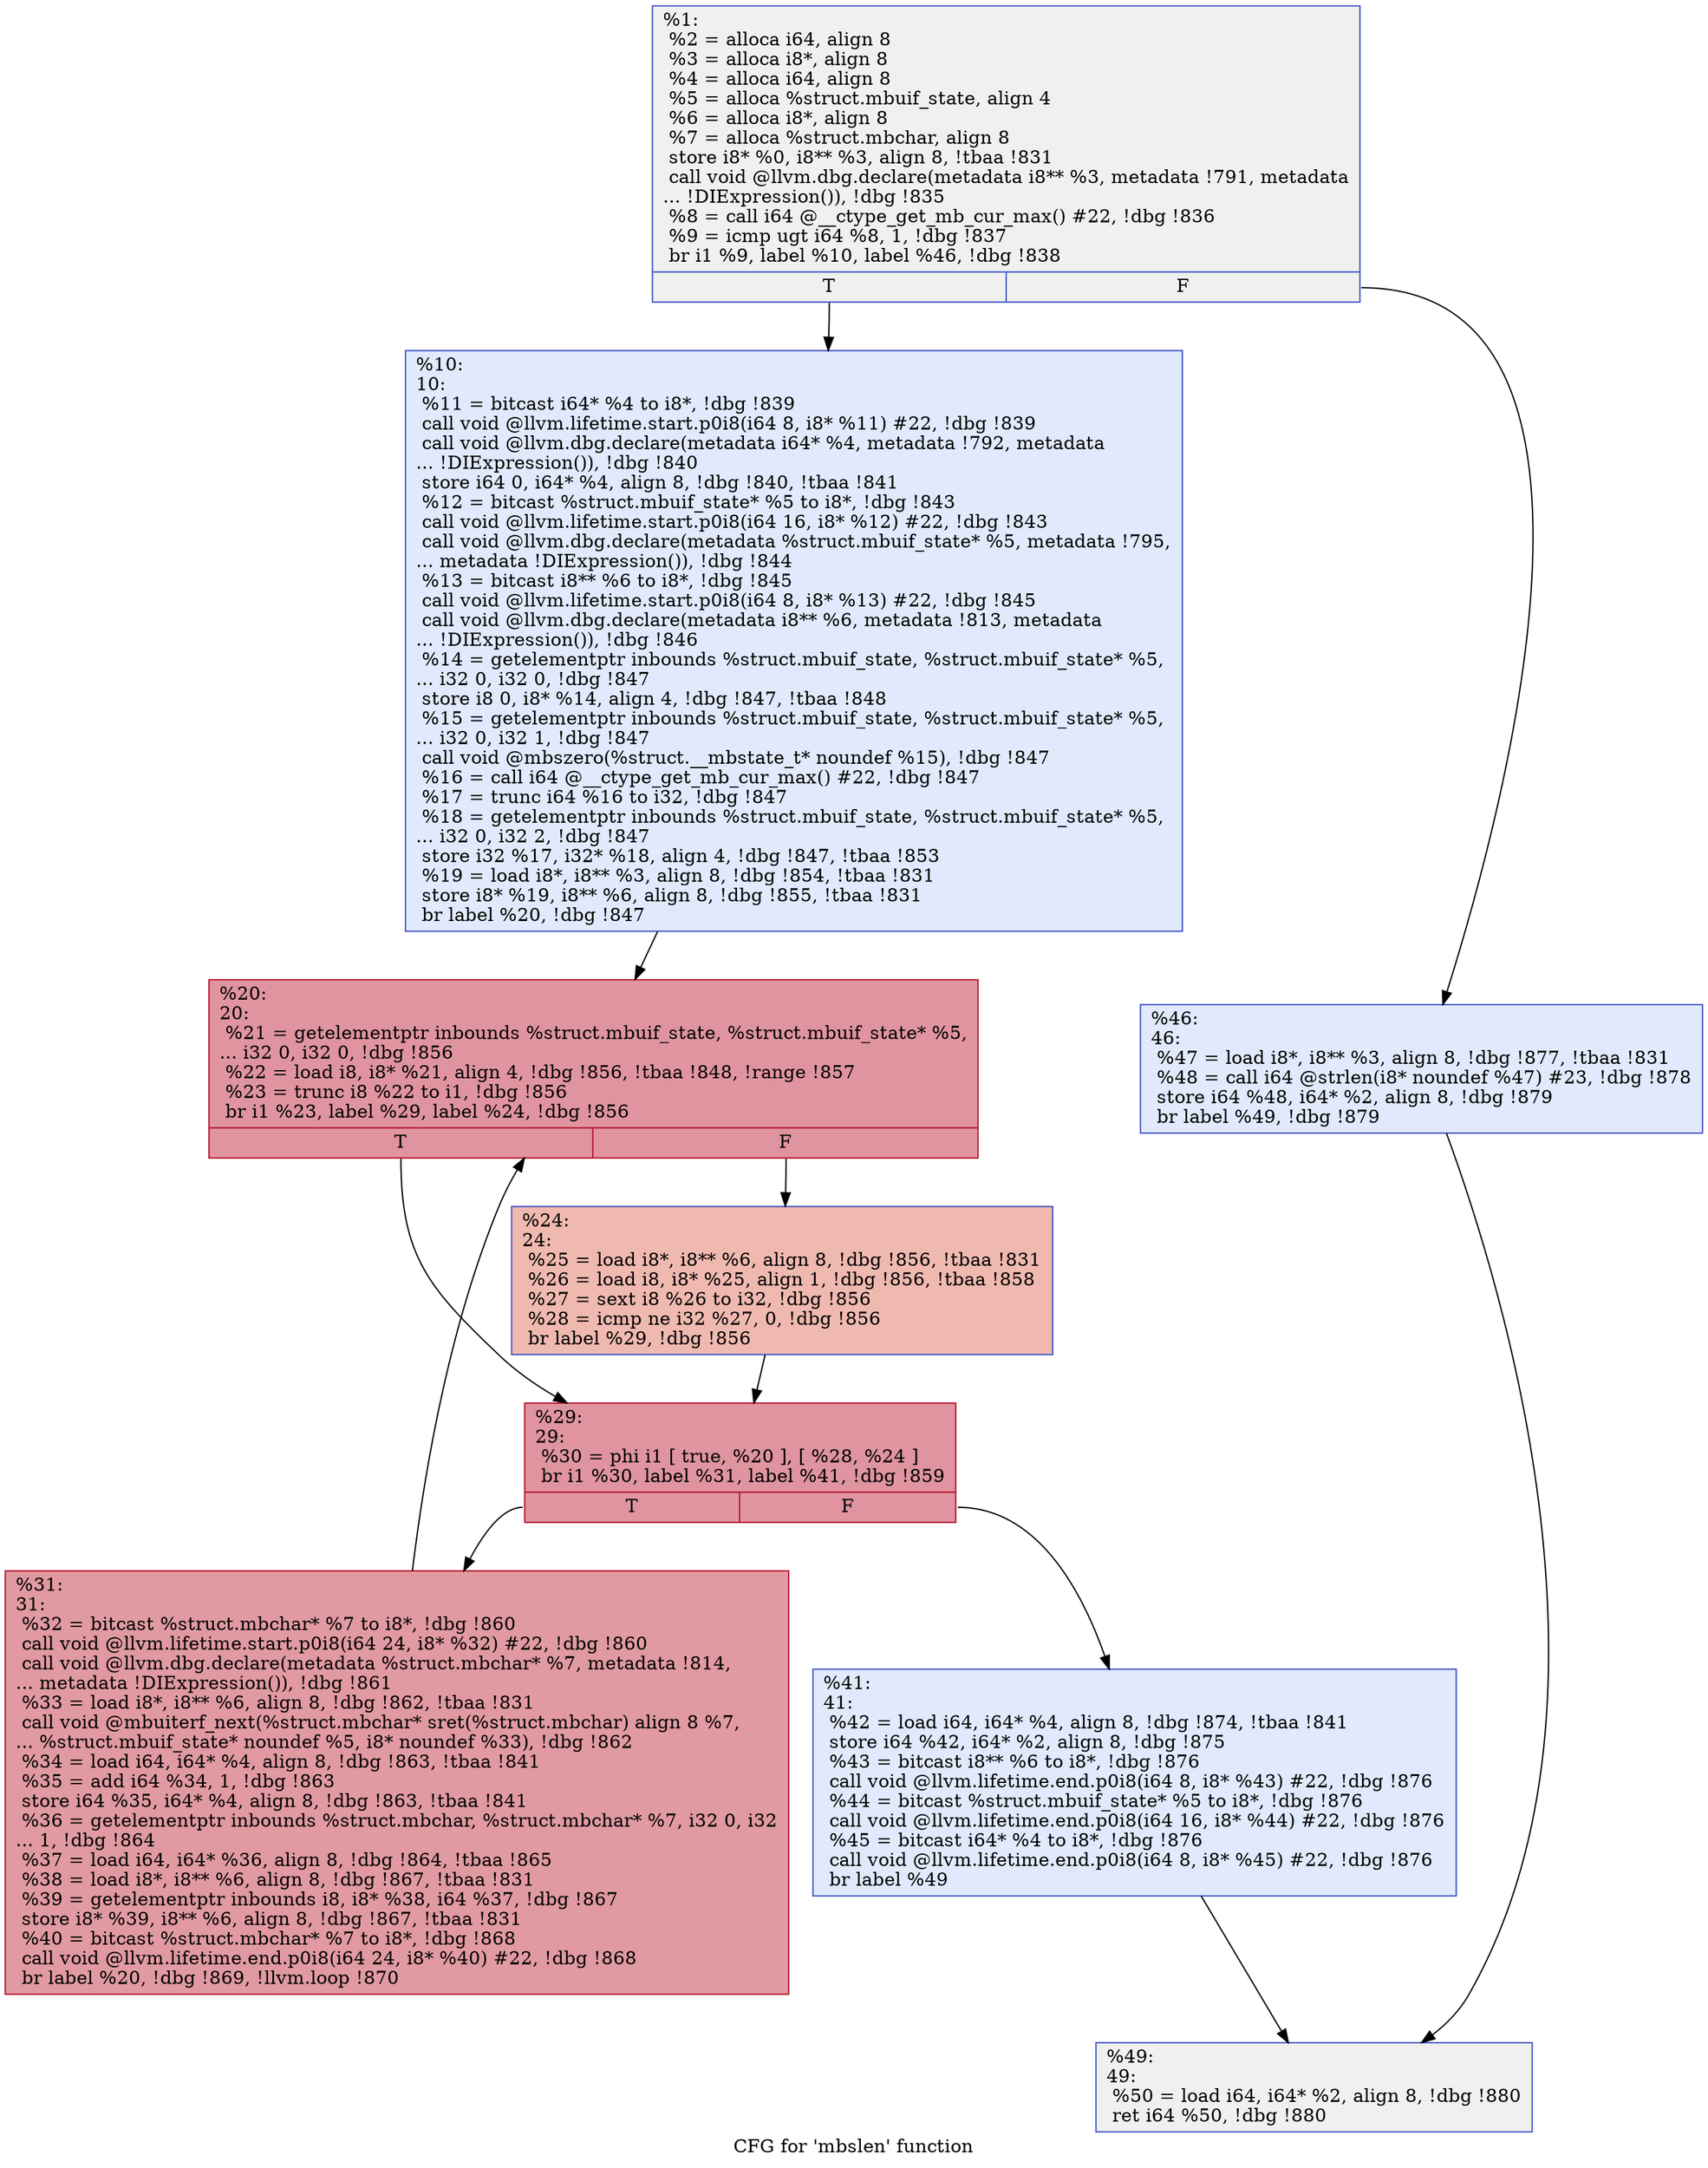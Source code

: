 digraph "CFG for 'mbslen' function" {
	label="CFG for 'mbslen' function";

	Node0x2910b00 [shape=record,color="#3d50c3ff", style=filled, fillcolor="#dedcdb70",label="{%1:\l  %2 = alloca i64, align 8\l  %3 = alloca i8*, align 8\l  %4 = alloca i64, align 8\l  %5 = alloca %struct.mbuif_state, align 4\l  %6 = alloca i8*, align 8\l  %7 = alloca %struct.mbchar, align 8\l  store i8* %0, i8** %3, align 8, !tbaa !831\l  call void @llvm.dbg.declare(metadata i8** %3, metadata !791, metadata\l... !DIExpression()), !dbg !835\l  %8 = call i64 @__ctype_get_mb_cur_max() #22, !dbg !836\l  %9 = icmp ugt i64 %8, 1, !dbg !837\l  br i1 %9, label %10, label %46, !dbg !838\l|{<s0>T|<s1>F}}"];
	Node0x2910b00:s0 -> Node0x2910b50;
	Node0x2910b00:s1 -> Node0x2910d30;
	Node0x2910b50 [shape=record,color="#3d50c3ff", style=filled, fillcolor="#b9d0f970",label="{%10:\l10:                                               \l  %11 = bitcast i64* %4 to i8*, !dbg !839\l  call void @llvm.lifetime.start.p0i8(i64 8, i8* %11) #22, !dbg !839\l  call void @llvm.dbg.declare(metadata i64* %4, metadata !792, metadata\l... !DIExpression()), !dbg !840\l  store i64 0, i64* %4, align 8, !dbg !840, !tbaa !841\l  %12 = bitcast %struct.mbuif_state* %5 to i8*, !dbg !843\l  call void @llvm.lifetime.start.p0i8(i64 16, i8* %12) #22, !dbg !843\l  call void @llvm.dbg.declare(metadata %struct.mbuif_state* %5, metadata !795,\l... metadata !DIExpression()), !dbg !844\l  %13 = bitcast i8** %6 to i8*, !dbg !845\l  call void @llvm.lifetime.start.p0i8(i64 8, i8* %13) #22, !dbg !845\l  call void @llvm.dbg.declare(metadata i8** %6, metadata !813, metadata\l... !DIExpression()), !dbg !846\l  %14 = getelementptr inbounds %struct.mbuif_state, %struct.mbuif_state* %5,\l... i32 0, i32 0, !dbg !847\l  store i8 0, i8* %14, align 4, !dbg !847, !tbaa !848\l  %15 = getelementptr inbounds %struct.mbuif_state, %struct.mbuif_state* %5,\l... i32 0, i32 1, !dbg !847\l  call void @mbszero(%struct.__mbstate_t* noundef %15), !dbg !847\l  %16 = call i64 @__ctype_get_mb_cur_max() #22, !dbg !847\l  %17 = trunc i64 %16 to i32, !dbg !847\l  %18 = getelementptr inbounds %struct.mbuif_state, %struct.mbuif_state* %5,\l... i32 0, i32 2, !dbg !847\l  store i32 %17, i32* %18, align 4, !dbg !847, !tbaa !853\l  %19 = load i8*, i8** %3, align 8, !dbg !854, !tbaa !831\l  store i8* %19, i8** %6, align 8, !dbg !855, !tbaa !831\l  br label %20, !dbg !847\l}"];
	Node0x2910b50 -> Node0x2910ba0;
	Node0x2910ba0 [shape=record,color="#b70d28ff", style=filled, fillcolor="#b70d2870",label="{%20:\l20:                                               \l  %21 = getelementptr inbounds %struct.mbuif_state, %struct.mbuif_state* %5,\l... i32 0, i32 0, !dbg !856\l  %22 = load i8, i8* %21, align 4, !dbg !856, !tbaa !848, !range !857\l  %23 = trunc i8 %22 to i1, !dbg !856\l  br i1 %23, label %29, label %24, !dbg !856\l|{<s0>T|<s1>F}}"];
	Node0x2910ba0:s0 -> Node0x2910c40;
	Node0x2910ba0:s1 -> Node0x2910bf0;
	Node0x2910bf0 [shape=record,color="#3d50c3ff", style=filled, fillcolor="#de614d70",label="{%24:\l24:                                               \l  %25 = load i8*, i8** %6, align 8, !dbg !856, !tbaa !831\l  %26 = load i8, i8* %25, align 1, !dbg !856, !tbaa !858\l  %27 = sext i8 %26 to i32, !dbg !856\l  %28 = icmp ne i32 %27, 0, !dbg !856\l  br label %29, !dbg !856\l}"];
	Node0x2910bf0 -> Node0x2910c40;
	Node0x2910c40 [shape=record,color="#b70d28ff", style=filled, fillcolor="#b70d2870",label="{%29:\l29:                                               \l  %30 = phi i1 [ true, %20 ], [ %28, %24 ]\l  br i1 %30, label %31, label %41, !dbg !859\l|{<s0>T|<s1>F}}"];
	Node0x2910c40:s0 -> Node0x2910c90;
	Node0x2910c40:s1 -> Node0x2910ce0;
	Node0x2910c90 [shape=record,color="#b70d28ff", style=filled, fillcolor="#bb1b2c70",label="{%31:\l31:                                               \l  %32 = bitcast %struct.mbchar* %7 to i8*, !dbg !860\l  call void @llvm.lifetime.start.p0i8(i64 24, i8* %32) #22, !dbg !860\l  call void @llvm.dbg.declare(metadata %struct.mbchar* %7, metadata !814,\l... metadata !DIExpression()), !dbg !861\l  %33 = load i8*, i8** %6, align 8, !dbg !862, !tbaa !831\l  call void @mbuiterf_next(%struct.mbchar* sret(%struct.mbchar) align 8 %7,\l... %struct.mbuif_state* noundef %5, i8* noundef %33), !dbg !862\l  %34 = load i64, i64* %4, align 8, !dbg !863, !tbaa !841\l  %35 = add i64 %34, 1, !dbg !863\l  store i64 %35, i64* %4, align 8, !dbg !863, !tbaa !841\l  %36 = getelementptr inbounds %struct.mbchar, %struct.mbchar* %7, i32 0, i32\l... 1, !dbg !864\l  %37 = load i64, i64* %36, align 8, !dbg !864, !tbaa !865\l  %38 = load i8*, i8** %6, align 8, !dbg !867, !tbaa !831\l  %39 = getelementptr inbounds i8, i8* %38, i64 %37, !dbg !867\l  store i8* %39, i8** %6, align 8, !dbg !867, !tbaa !831\l  %40 = bitcast %struct.mbchar* %7 to i8*, !dbg !868\l  call void @llvm.lifetime.end.p0i8(i64 24, i8* %40) #22, !dbg !868\l  br label %20, !dbg !869, !llvm.loop !870\l}"];
	Node0x2910c90 -> Node0x2910ba0;
	Node0x2910ce0 [shape=record,color="#3d50c3ff", style=filled, fillcolor="#b9d0f970",label="{%41:\l41:                                               \l  %42 = load i64, i64* %4, align 8, !dbg !874, !tbaa !841\l  store i64 %42, i64* %2, align 8, !dbg !875\l  %43 = bitcast i8** %6 to i8*, !dbg !876\l  call void @llvm.lifetime.end.p0i8(i64 8, i8* %43) #22, !dbg !876\l  %44 = bitcast %struct.mbuif_state* %5 to i8*, !dbg !876\l  call void @llvm.lifetime.end.p0i8(i64 16, i8* %44) #22, !dbg !876\l  %45 = bitcast i64* %4 to i8*, !dbg !876\l  call void @llvm.lifetime.end.p0i8(i64 8, i8* %45) #22, !dbg !876\l  br label %49\l}"];
	Node0x2910ce0 -> Node0x2910d80;
	Node0x2910d30 [shape=record,color="#3d50c3ff", style=filled, fillcolor="#b9d0f970",label="{%46:\l46:                                               \l  %47 = load i8*, i8** %3, align 8, !dbg !877, !tbaa !831\l  %48 = call i64 @strlen(i8* noundef %47) #23, !dbg !878\l  store i64 %48, i64* %2, align 8, !dbg !879\l  br label %49, !dbg !879\l}"];
	Node0x2910d30 -> Node0x2910d80;
	Node0x2910d80 [shape=record,color="#3d50c3ff", style=filled, fillcolor="#dedcdb70",label="{%49:\l49:                                               \l  %50 = load i64, i64* %2, align 8, !dbg !880\l  ret i64 %50, !dbg !880\l}"];
}
